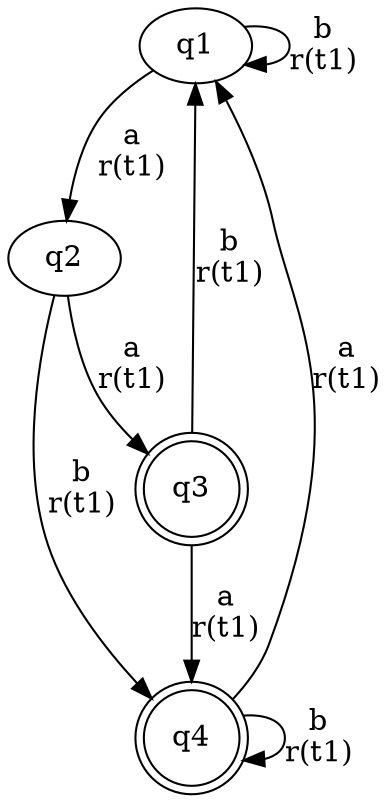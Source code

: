 digraph "tests_1/test110/solution501/solution" {
	q1[label=q1]
	q2[label=q2]
	q3[label=q3 shape=doublecircle]
	q4[label=q4 shape=doublecircle]
	q1 -> q1[label="b\nr(t1)\n"]
	q1 -> q2[label="a\nr(t1)\n"]
	q2 -> q3[label="a\nr(t1)\n"]
	q3 -> q4[label="a\nr(t1)\n"]
	q4 -> q4[label="b\nr(t1)\n"]
	q4 -> q1[label="a\nr(t1)\n"]
	q3 -> q1[label="b\nr(t1)\n"]
	q2 -> q4[label="b\nr(t1)\n"]
}
